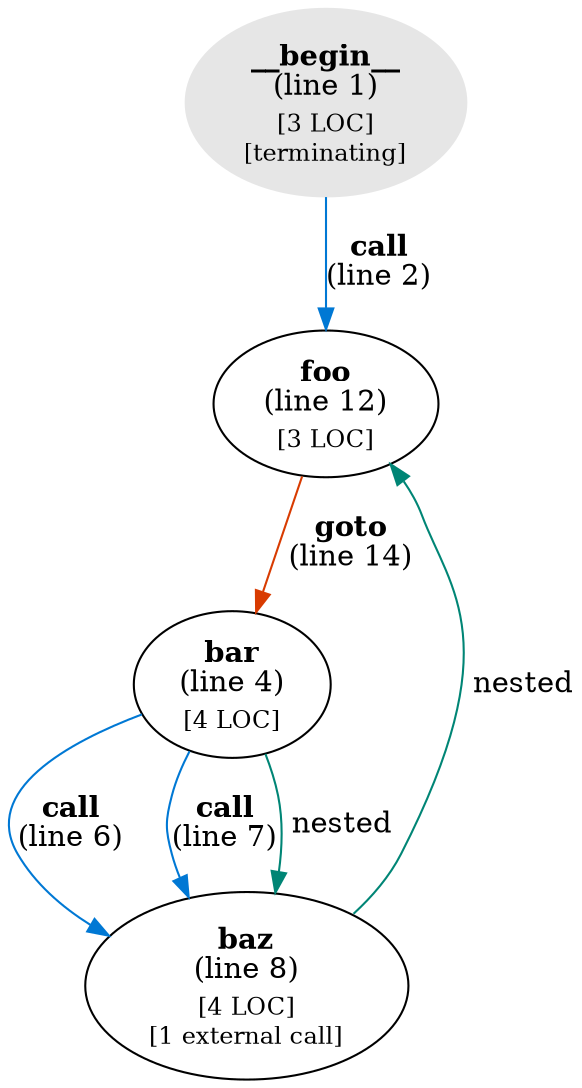 digraph g {
"__begin__" [color="#e6e6e6",style=filled,label=<<b>__begin__</b><br/>(line 1)<br/><sub>[3 LOC]</sub><br/><sub>[terminating]</sub>>]
"__begin__" -> "foo" [label=<<b>call</b><br />(line 2)>,color="#0078d4"]
"bar" [label=<<b>bar</b><br/>(line 4)<br/><sub>[4 LOC]</sub>>]
"bar" -> "baz" [label=<<b>call</b><br />(line 6)>,color="#0078d4"]
"bar" -> "baz" [label=<<b>call</b><br />(line 7)>,color="#0078d4"]
"bar" -> "baz" [label=" nested",color="#008575"]
"baz" [label=<<b>baz</b><br/>(line 8)<br/><sub>[4 LOC]</sub><br/><sub>[1 external call]</sub>>]
"baz" -> "foo" [label=" nested",color="#008575"]
"foo" [label=<<b>foo</b><br/>(line 12)<br/><sub>[3 LOC]</sub>>]
"foo" -> "bar" [label=<<b>goto</b><br />(line 14)>,color="#d83b01"]
}
